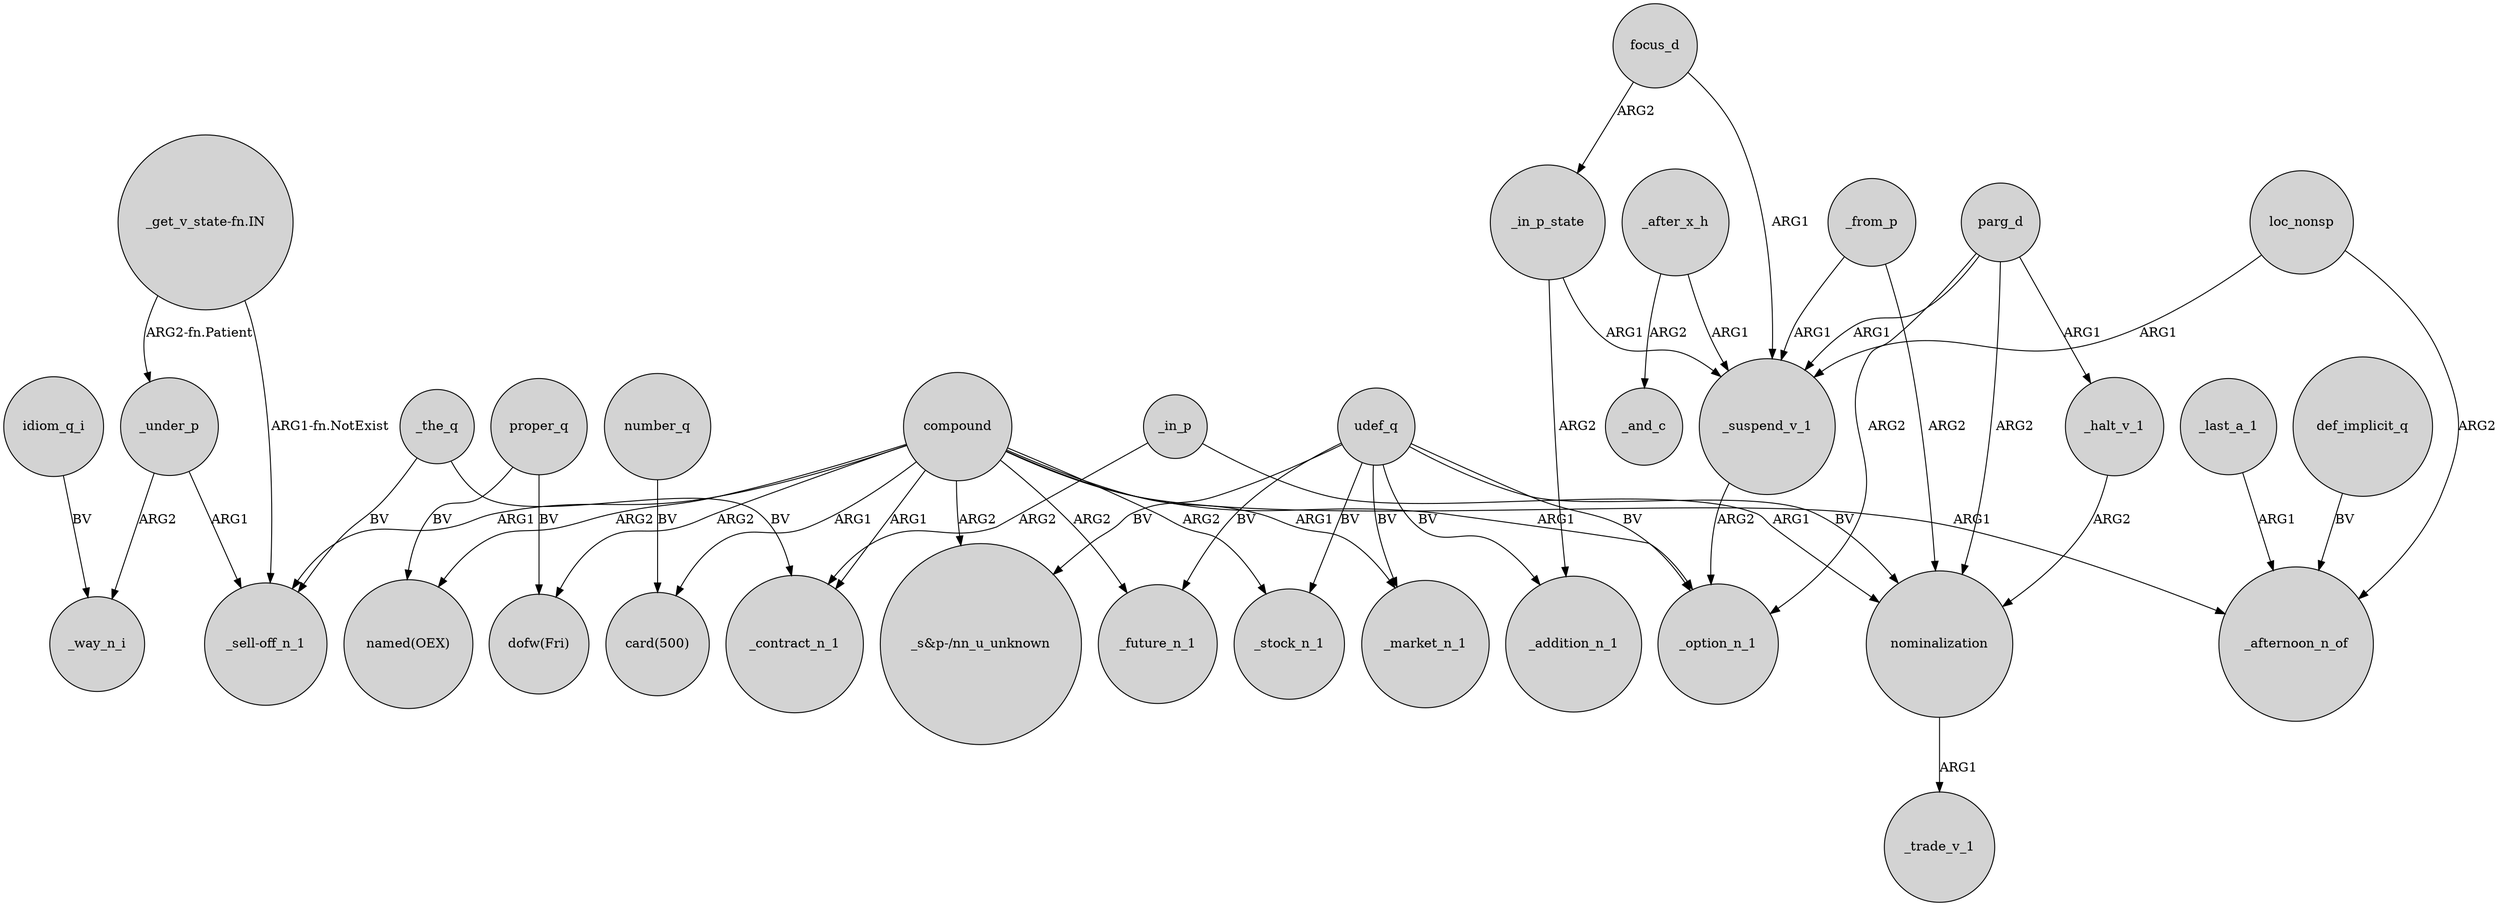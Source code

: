 digraph {
	node [shape=circle style=filled]
	"_get_v_state-fn.IN" -> "_sell-off_n_1" [label="ARG1-fn.NotExist"]
	proper_q -> "dofw(Fri)" [label=BV]
	_from_p -> _suspend_v_1 [label=ARG1]
	udef_q -> _option_n_1 [label=BV]
	_halt_v_1 -> nominalization [label=ARG2]
	focus_d -> _in_p_state [label=ARG2]
	loc_nonsp -> _afternoon_n_of [label=ARG2]
	parg_d -> _option_n_1 [label=ARG2]
	_in_p_state -> _suspend_v_1 [label=ARG1]
	compound -> "named(OEX)" [label=ARG2]
	parg_d -> _halt_v_1 [label=ARG1]
	udef_q -> _market_n_1 [label=BV]
	compound -> _option_n_1 [label=ARG1]
	proper_q -> "named(OEX)" [label=BV]
	nominalization -> _trade_v_1 [label=ARG1]
	compound -> _contract_n_1 [label=ARG1]
	compound -> _future_n_1 [label=ARG2]
	_suspend_v_1 -> _option_n_1 [label=ARG2]
	"_get_v_state-fn.IN" -> _under_p [label="ARG2-fn.Patient"]
	_after_x_h -> _suspend_v_1 [label=ARG1]
	loc_nonsp -> _suspend_v_1 [label=ARG1]
	compound -> _stock_n_1 [label=ARG2]
	_in_p -> _contract_n_1 [label=ARG2]
	compound -> "card(500)" [label=ARG1]
	number_q -> "card(500)" [label=BV]
	_the_q -> _contract_n_1 [label=BV]
	compound -> "_sell-off_n_1" [label=ARG1]
	udef_q -> _stock_n_1 [label=BV]
	parg_d -> _suspend_v_1 [label=ARG1]
	focus_d -> _suspend_v_1 [label=ARG1]
	compound -> _afternoon_n_of [label=ARG1]
	parg_d -> nominalization [label=ARG2]
	_in_p -> nominalization [label=ARG1]
	udef_q -> _future_n_1 [label=BV]
	compound -> "dofw(Fri)" [label=ARG2]
	udef_q -> nominalization [label=BV]
	_in_p_state -> _addition_n_1 [label=ARG2]
	_from_p -> nominalization [label=ARG2]
	_the_q -> "_sell-off_n_1" [label=BV]
	udef_q -> "_s&p-/nn_u_unknown" [label=BV]
	_under_p -> _way_n_i [label=ARG2]
	idiom_q_i -> _way_n_i [label=BV]
	_after_x_h -> _and_c [label=ARG2]
	compound -> _market_n_1 [label=ARG1]
	_last_a_1 -> _afternoon_n_of [label=ARG1]
	_under_p -> "_sell-off_n_1" [label=ARG1]
	compound -> "_s&p-/nn_u_unknown" [label=ARG2]
	def_implicit_q -> _afternoon_n_of [label=BV]
	udef_q -> _addition_n_1 [label=BV]
}
